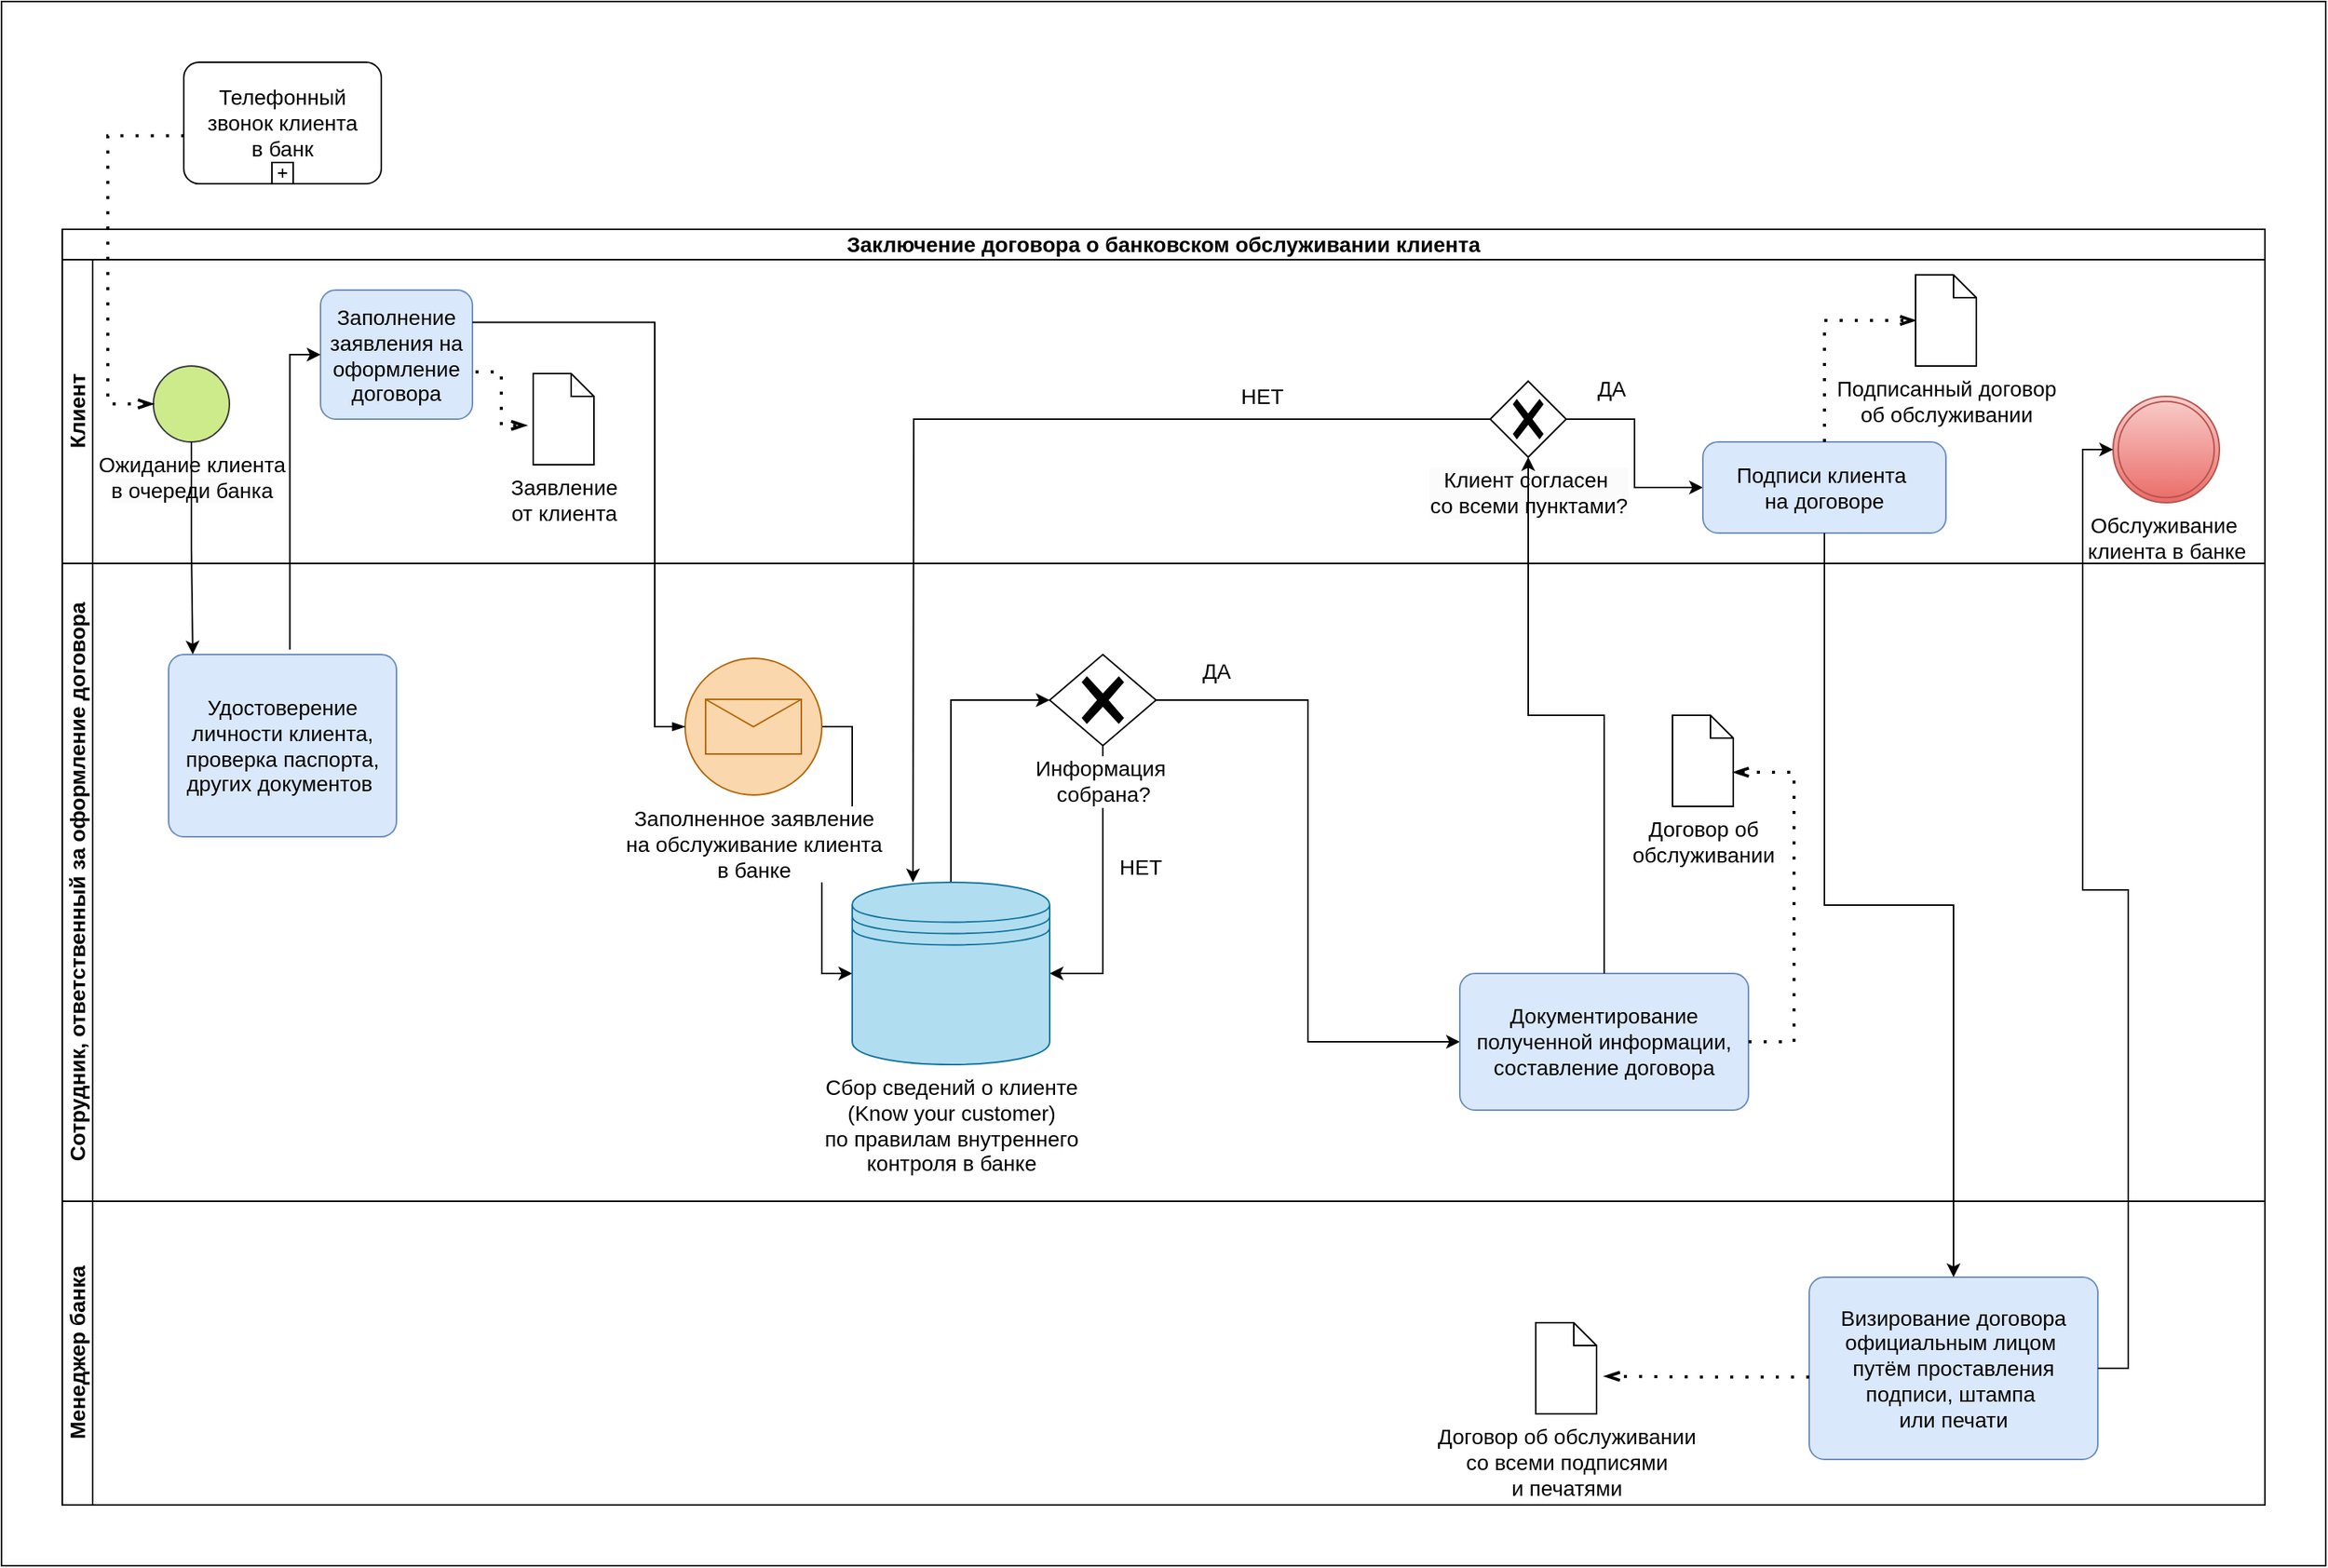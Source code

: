 <mxfile version="21.6.9" type="device">
  <diagram name="Page-1" id="c7488fd3-1785-93aa-aadb-54a6760d102a">
    <mxGraphModel dx="1517" dy="1682" grid="1" gridSize="10" guides="1" tooltips="1" connect="1" arrows="1" fold="1" page="1" pageScale="1" pageWidth="1100" pageHeight="850" background="none" math="0" shadow="0">
      <root>
        <mxCell id="0" />
        <mxCell id="1" parent="0" />
        <mxCell id="-aHL-CrUmG4RdDhHwu-r-42" value="" style="rounded=0;whiteSpace=wrap;html=1;" vertex="1" parent="1">
          <mxGeometry x="30" y="-130" width="1530" height="1030" as="geometry" />
        </mxCell>
        <mxCell id="vi3PPAJw6ju6oKvP_PNe-5" value="&lt;p style=&quot;line-height: 115%; font-size: 14px;&quot; align=&quot;center&quot; class=&quot;MsoNormal&quot;&gt;Заключение договора о банковском обслуживании клиента&lt;/p&gt;" style="swimlane;html=1;childLayout=stackLayout;resizeParent=1;resizeParentMax=0;horizontal=1;startSize=20;horizontalStack=0;whiteSpace=wrap;fontSize=14;" parent="1" vertex="1">
          <mxGeometry x="70" y="20" width="1450" height="640" as="geometry" />
        </mxCell>
        <mxCell id="GULpCpOQC7sV365nD3gS-1" value="Клиент" style="swimlane;html=1;startSize=20;horizontal=0;fontSize=14;" parent="vi3PPAJw6ju6oKvP_PNe-5" vertex="1">
          <mxGeometry y="20" width="1450" height="200" as="geometry" />
        </mxCell>
        <mxCell id="vi3PPAJw6ju6oKvP_PNe-15" value="&lt;p style=&quot;margin-top: 0pt; margin-bottom: 0pt; margin-left: 0in; direction: ltr; unicode-bidi: embed; word-break: normal; font-size: 14px;&quot;&gt;Ожидание клиента&lt;br style=&quot;border-color: var(--border-color); background-color: rgb(251, 251, 251); font-size: 14px;&quot;&gt;&lt;span style=&quot;background-color: rgb(251, 251, 251); font-size: 14px;&quot;&gt;в очереди банка&lt;/span&gt;&lt;br style=&quot;font-size: 14px;&quot;&gt;&lt;/p&gt;" style="points=[[0.145,0.145,0],[0.5,0,0],[0.855,0.145,0],[1,0.5,0],[0.855,0.855,0],[0.5,1,0],[0.145,0.855,0],[0,0.5,0]];shape=mxgraph.bpmn.event;html=1;verticalLabelPosition=bottom;labelBackgroundColor=#ffffff;verticalAlign=top;align=center;perimeter=ellipsePerimeter;outlineConnect=0;aspect=fixed;outline=standard;symbol=general;fillColor=#cdeb8b;strokeColor=#36393d;fontSize=14;" parent="GULpCpOQC7sV365nD3gS-1" vertex="1">
          <mxGeometry x="60" y="70" width="50" height="50" as="geometry" />
        </mxCell>
        <mxCell id="GULpCpOQC7sV365nD3gS-11" value="&lt;p style=&quot;margin-top: 0pt; margin-bottom: 0pt; margin-left: 0in; direction: ltr; unicode-bidi: embed; word-break: normal; font-size: 14px;&quot;&gt;Заполнение заявления на оформление договора&lt;/p&gt;" style="points=[[0.25,0,0],[0.5,0,0],[0.75,0,0],[1,0.25,0],[1,0.5,0],[1,0.75,0],[0.75,1,0],[0.5,1,0],[0.25,1,0],[0,0.75,0],[0,0.5,0],[0,0.25,0]];shape=mxgraph.bpmn.task;whiteSpace=wrap;rectStyle=rounded;size=10;html=1;container=1;expand=0;collapsible=0;taskMarker=abstract;fillColor=#dae8fc;strokeColor=#6c8ebf;fontSize=14;" parent="GULpCpOQC7sV365nD3gS-1" vertex="1">
          <mxGeometry x="170" y="20" width="100" height="85" as="geometry" />
        </mxCell>
        <mxCell id="vi3PPAJw6ju6oKvP_PNe-3" value="Заявление &lt;br style=&quot;font-size: 14px;&quot;&gt;от клиента" style="shape=mxgraph.bpmn.data;labelPosition=center;verticalLabelPosition=bottom;align=center;verticalAlign=top;size=15;html=1;fontSize=14;" parent="GULpCpOQC7sV365nD3gS-1" vertex="1">
          <mxGeometry x="310" y="75" width="40" height="60" as="geometry" />
        </mxCell>
        <mxCell id="so8Iw1uQF-JVvtIgEk_v-6" value="" style="edgeStyle=elbowEdgeStyle;fontSize=14;html=1;endFill=0;startFill=0;endSize=6;startSize=6;dashed=1;dashPattern=1 4;endArrow=openThin;startArrow=none;rounded=0;entryX=-0.107;entryY=0.568;entryDx=0;entryDy=0;entryPerimeter=0;exitX=1.02;exitY=0.634;exitDx=0;exitDy=0;exitPerimeter=0;strokeWidth=2;" parent="GULpCpOQC7sV365nD3gS-1" source="GULpCpOQC7sV365nD3gS-11" target="vi3PPAJw6ju6oKvP_PNe-3" edge="1">
          <mxGeometry width="160" relative="1" as="geometry">
            <mxPoint x="170" y="140" as="sourcePoint" />
            <mxPoint x="270" y="130" as="targetPoint" />
          </mxGeometry>
        </mxCell>
        <mxCell id="-aHL-CrUmG4RdDhHwu-r-18" style="edgeStyle=orthogonalEdgeStyle;rounded=0;orthogonalLoop=1;jettySize=auto;html=1;exitX=1;exitY=0.5;exitDx=0;exitDy=0;exitPerimeter=0;entryX=0;entryY=0.5;entryDx=0;entryDy=0;entryPerimeter=0;fontSize=14;" edge="1" parent="GULpCpOQC7sV365nD3gS-1" source="so8Iw1uQF-JVvtIgEk_v-16" target="-aHL-CrUmG4RdDhHwu-r-17">
          <mxGeometry relative="1" as="geometry" />
        </mxCell>
        <mxCell id="so8Iw1uQF-JVvtIgEk_v-16" value="&lt;p style=&quot;border-color: var(--border-color); background-color: rgb(251, 251, 251); margin-top: 0pt; margin-bottom: 0pt; margin-left: 0in; direction: ltr; unicode-bidi: embed; word-break: normal; font-size: 14px;&quot;&gt;Клиент согласен&amp;nbsp;&lt;/p&gt;&lt;p style=&quot;border-color: var(--border-color); background-color: rgb(251, 251, 251); margin-top: 0pt; margin-bottom: 0pt; margin-left: 0in; direction: ltr; unicode-bidi: embed; word-break: normal; font-size: 14px;&quot;&gt;со всеми пунктами?&lt;/p&gt;" style="points=[[0.25,0.25,0],[0.5,0,0],[0.75,0.25,0],[1,0.5,0],[0.75,0.75,0],[0.5,1,0],[0.25,0.75,0],[0,0.5,0]];shape=mxgraph.bpmn.gateway2;html=1;verticalLabelPosition=bottom;labelBackgroundColor=#ffffff;verticalAlign=top;align=center;perimeter=rhombusPerimeter;outlineConnect=0;outline=none;symbol=none;gwType=exclusive;fontSize=14;" parent="GULpCpOQC7sV365nD3gS-1" vertex="1">
          <mxGeometry x="940" y="80" width="50" height="50" as="geometry" />
        </mxCell>
        <mxCell id="-aHL-CrUmG4RdDhHwu-r-11" value="НЕТ" style="text;html=1;strokeColor=none;fillColor=none;align=center;verticalAlign=middle;whiteSpace=wrap;rounded=0;fontSize=14;" vertex="1" parent="GULpCpOQC7sV365nD3gS-1">
          <mxGeometry x="760" y="75" width="60" height="30" as="geometry" />
        </mxCell>
        <mxCell id="-aHL-CrUmG4RdDhHwu-r-17" value="&lt;p style=&quot;margin-top: 0pt; margin-bottom: 0pt; margin-left: 0in; direction: ltr; unicode-bidi: embed; word-break: normal; font-size: 14px;&quot;&gt;Подписи клиента&amp;nbsp;&lt;/p&gt;&lt;p style=&quot;margin-top: 0pt; margin-bottom: 0pt; margin-left: 0in; direction: ltr; unicode-bidi: embed; word-break: normal; font-size: 14px;&quot;&gt;на договоре&lt;/p&gt;" style="points=[[0.25,0,0],[0.5,0,0],[0.75,0,0],[1,0.25,0],[1,0.5,0],[1,0.75,0],[0.75,1,0],[0.5,1,0],[0.25,1,0],[0,0.75,0],[0,0.5,0],[0,0.25,0]];shape=mxgraph.bpmn.task;whiteSpace=wrap;rectStyle=rounded;size=10;html=1;container=1;expand=0;collapsible=0;taskMarker=abstract;fillColor=#dae8fc;strokeColor=#6c8ebf;fontSize=14;" vertex="1" parent="GULpCpOQC7sV365nD3gS-1">
          <mxGeometry x="1080" y="120" width="160" height="60" as="geometry" />
        </mxCell>
        <mxCell id="-aHL-CrUmG4RdDhHwu-r-19" value="ДА" style="text;html=1;strokeColor=none;fillColor=none;align=center;verticalAlign=middle;whiteSpace=wrap;rounded=0;fontSize=14;" vertex="1" parent="GULpCpOQC7sV365nD3gS-1">
          <mxGeometry x="990" y="70" width="60" height="30" as="geometry" />
        </mxCell>
        <mxCell id="-aHL-CrUmG4RdDhHwu-r-23" value="" style="edgeStyle=elbowEdgeStyle;fontSize=14;html=1;endFill=0;startFill=0;endSize=6;startSize=6;dashed=1;dashPattern=1 4;endArrow=openThin;startArrow=none;rounded=0;entryX=0;entryY=0.5;entryDx=0;entryDy=0;entryPerimeter=0;exitX=0.5;exitY=0;exitDx=0;exitDy=0;exitPerimeter=0;strokeWidth=2;" edge="1" parent="GULpCpOQC7sV365nD3gS-1" source="-aHL-CrUmG4RdDhHwu-r-17" target="-aHL-CrUmG4RdDhHwu-r-27">
          <mxGeometry width="160" relative="1" as="geometry">
            <mxPoint x="1274" y="161" as="sourcePoint" />
            <mxPoint x="1320" y="80" as="targetPoint" />
            <Array as="points">
              <mxPoint x="1160" y="70" />
            </Array>
          </mxGeometry>
        </mxCell>
        <mxCell id="-aHL-CrUmG4RdDhHwu-r-27" value="Подписанный договор &lt;br style=&quot;font-size: 14px;&quot;&gt;об обслуживании" style="shape=mxgraph.bpmn.data;labelPosition=center;verticalLabelPosition=bottom;align=center;verticalAlign=top;size=15;html=1;fontSize=14;" vertex="1" parent="GULpCpOQC7sV365nD3gS-1">
          <mxGeometry x="1220" y="10" width="40" height="60" as="geometry" />
        </mxCell>
        <mxCell id="vi3PPAJw6ju6oKvP_PNe-17" value="&lt;p style=&quot;margin-top: 0pt; margin-bottom: 0pt; margin-left: 0in; direction: ltr; unicode-bidi: embed; word-break: normal; font-size: 14px;&quot;&gt;Обслуживание&amp;nbsp;&lt;/p&gt;&lt;p style=&quot;margin-top: 0pt; margin-bottom: 0pt; margin-left: 0in; direction: ltr; unicode-bidi: embed; word-break: normal; font-size: 14px;&quot;&gt;клиента в банке&lt;br style=&quot;font-size: 14px;&quot;&gt;&lt;/p&gt;" style="points=[[0.145,0.145,0],[0.5,0,0],[0.855,0.145,0],[1,0.5,0],[0.855,0.855,0],[0.5,1,0],[0.145,0.855,0],[0,0.5,0]];shape=mxgraph.bpmn.event;html=1;verticalLabelPosition=bottom;labelBackgroundColor=#ffffff;verticalAlign=top;align=center;perimeter=ellipsePerimeter;outlineConnect=0;aspect=fixed;outline=throwing;symbol=general;fillColor=#f8cecc;strokeColor=#b85450;gradientColor=#ea6b66;fontSize=14;" parent="GULpCpOQC7sV365nD3gS-1" vertex="1">
          <mxGeometry x="1350" y="90" width="70" height="70" as="geometry" />
        </mxCell>
        <mxCell id="vi3PPAJw6ju6oKvP_PNe-6" value="Сотрудник, ответственный за оформление договора" style="swimlane;html=1;startSize=20;horizontal=0;fontSize=14;" parent="vi3PPAJw6ju6oKvP_PNe-5" vertex="1">
          <mxGeometry y="220" width="1450" height="420" as="geometry" />
        </mxCell>
        <mxCell id="so8Iw1uQF-JVvtIgEk_v-9" style="edgeStyle=orthogonalEdgeStyle;rounded=0;orthogonalLoop=1;jettySize=auto;html=1;entryX=0;entryY=0.5;entryDx=0;entryDy=0;fontSize=14;" parent="vi3PPAJw6ju6oKvP_PNe-6" source="vi3PPAJw6ju6oKvP_PNe-16" target="vi3PPAJw6ju6oKvP_PNe-4" edge="1">
          <mxGeometry relative="1" as="geometry">
            <mxPoint x="470" y="260" as="targetPoint" />
          </mxGeometry>
        </mxCell>
        <mxCell id="vi3PPAJw6ju6oKvP_PNe-16" value="Заполненное заявление &lt;br style=&quot;font-size: 14px;&quot;&gt;на обслуживание клиента &lt;br style=&quot;font-size: 14px;&quot;&gt;в банке" style="points=[[0.145,0.145,0],[0.5,0,0],[0.855,0.145,0],[1,0.5,0],[0.855,0.855,0],[0.5,1,0],[0.145,0.855,0],[0,0.5,0]];shape=mxgraph.bpmn.event;html=1;verticalLabelPosition=bottom;labelBackgroundColor=#ffffff;verticalAlign=top;align=center;perimeter=ellipsePerimeter;outlineConnect=0;aspect=fixed;outline=standard;symbol=message;fillColor=#fad7ac;strokeColor=#b46504;fontSize=14;" parent="vi3PPAJw6ju6oKvP_PNe-6" vertex="1">
          <mxGeometry x="410" y="62.5" width="90" height="90" as="geometry" />
        </mxCell>
        <mxCell id="so8Iw1uQF-JVvtIgEk_v-5" value="&lt;p style=&quot;margin-top: 0pt; margin-bottom: 0pt; margin-left: 0in; direction: ltr; unicode-bidi: embed; word-break: normal; font-size: 14px;&quot;&gt;Удостоверение&lt;br style=&quot;font-size: 14px;&quot;&gt;личности клиента, проверка паспорта, других документов&amp;nbsp;&lt;/p&gt;" style="points=[[0.25,0,0],[0.5,0,0],[0.75,0,0],[1,0.25,0],[1,0.5,0],[1,0.75,0],[0.75,1,0],[0.5,1,0],[0.25,1,0],[0,0.75,0],[0,0.5,0],[0,0.25,0]];shape=mxgraph.bpmn.task;whiteSpace=wrap;rectStyle=rounded;size=10;html=1;container=1;expand=0;collapsible=0;taskMarker=abstract;fillColor=#dae8fc;strokeColor=#6c8ebf;fontSize=14;" parent="vi3PPAJw6ju6oKvP_PNe-6" vertex="1">
          <mxGeometry x="70" y="60" width="150" height="120" as="geometry" />
        </mxCell>
        <mxCell id="-aHL-CrUmG4RdDhHwu-r-12" style="edgeStyle=orthogonalEdgeStyle;rounded=0;orthogonalLoop=1;jettySize=auto;html=1;entryX=1;entryY=0.5;entryDx=0;entryDy=0;exitX=0.5;exitY=1;exitDx=0;exitDy=0;exitPerimeter=0;fontSize=14;" edge="1" parent="vi3PPAJw6ju6oKvP_PNe-6" source="so8Iw1uQF-JVvtIgEk_v-10" target="vi3PPAJw6ju6oKvP_PNe-4">
          <mxGeometry relative="1" as="geometry">
            <mxPoint x="585" y="290" as="targetPoint" />
            <Array as="points">
              <mxPoint x="685" y="270" />
            </Array>
          </mxGeometry>
        </mxCell>
        <mxCell id="so8Iw1uQF-JVvtIgEk_v-10" value="&lt;p style=&quot;margin-top: 0pt; margin-bottom: 0pt; margin-left: 0in; direction: ltr; unicode-bidi: embed; word-break: normal; font-size: 14px;&quot;&gt;Информация&amp;nbsp;&lt;/p&gt;&lt;p style=&quot;margin-top: 0pt; margin-bottom: 0pt; margin-left: 0in; direction: ltr; unicode-bidi: embed; word-break: normal; font-size: 14px;&quot;&gt;собрана?&lt;/p&gt;" style="points=[[0.25,0.25,0],[0.5,0,0],[0.75,0.25,0],[1,0.5,0],[0.75,0.75,0],[0.5,1,0],[0.25,0.75,0],[0,0.5,0]];shape=mxgraph.bpmn.gateway2;html=1;verticalLabelPosition=bottom;labelBackgroundColor=#ffffff;verticalAlign=top;align=center;perimeter=rhombusPerimeter;outlineConnect=0;outline=none;symbol=none;gwType=exclusive;fontSize=14;" parent="vi3PPAJw6ju6oKvP_PNe-6" vertex="1">
          <mxGeometry x="650" y="60" width="70" height="60" as="geometry" />
        </mxCell>
        <mxCell id="so8Iw1uQF-JVvtIgEk_v-13" value="НЕТ" style="text;html=1;strokeColor=none;fillColor=none;align=center;verticalAlign=middle;whiteSpace=wrap;rounded=0;fontSize=14;" parent="vi3PPAJw6ju6oKvP_PNe-6" vertex="1">
          <mxGeometry x="680" y="185" width="60" height="30" as="geometry" />
        </mxCell>
        <mxCell id="so8Iw1uQF-JVvtIgEk_v-15" style="edgeStyle=orthogonalEdgeStyle;rounded=0;orthogonalLoop=1;jettySize=auto;html=1;entryX=0;entryY=0.5;entryDx=0;entryDy=0;entryPerimeter=0;fontSize=14;" parent="vi3PPAJw6ju6oKvP_PNe-6" source="so8Iw1uQF-JVvtIgEk_v-10" target="-aHL-CrUmG4RdDhHwu-r-4" edge="1">
          <mxGeometry relative="1" as="geometry">
            <mxPoint x="790" y="75" as="targetPoint" />
          </mxGeometry>
        </mxCell>
        <mxCell id="-aHL-CrUmG4RdDhHwu-r-2" value="ДА" style="text;html=1;strokeColor=none;fillColor=none;align=center;verticalAlign=middle;whiteSpace=wrap;rounded=0;fontSize=14;" vertex="1" parent="vi3PPAJw6ju6oKvP_PNe-6">
          <mxGeometry x="740" y="62.5" width="40" height="17.5" as="geometry" />
        </mxCell>
        <mxCell id="-aHL-CrUmG4RdDhHwu-r-4" value="&lt;p style=&quot;margin-top: 0pt; margin-bottom: 0pt; margin-left: 0in; direction: ltr; unicode-bidi: embed; word-break: normal; font-size: 14px;&quot;&gt;Документирование полученной информации, составление договора&lt;/p&gt;" style="points=[[0.25,0,0],[0.5,0,0],[0.75,0,0],[1,0.25,0],[1,0.5,0],[1,0.75,0],[0.75,1,0],[0.5,1,0],[0.25,1,0],[0,0.75,0],[0,0.5,0],[0,0.25,0]];shape=mxgraph.bpmn.task;whiteSpace=wrap;rectStyle=rounded;size=10;html=1;container=1;expand=0;collapsible=0;taskMarker=abstract;fillColor=#dae8fc;strokeColor=#6c8ebf;fontSize=14;" vertex="1" parent="vi3PPAJw6ju6oKvP_PNe-6">
          <mxGeometry x="920" y="270" width="190" height="90" as="geometry" />
        </mxCell>
        <mxCell id="-aHL-CrUmG4RdDhHwu-r-40" style="edgeStyle=orthogonalEdgeStyle;rounded=0;orthogonalLoop=1;jettySize=auto;html=1;entryX=0;entryY=0.5;entryDx=0;entryDy=0;entryPerimeter=0;fontSize=14;" edge="1" parent="vi3PPAJw6ju6oKvP_PNe-6" source="vi3PPAJw6ju6oKvP_PNe-4" target="so8Iw1uQF-JVvtIgEk_v-10">
          <mxGeometry relative="1" as="geometry">
            <mxPoint x="585" y="80.0" as="targetPoint" />
          </mxGeometry>
        </mxCell>
        <mxCell id="vi3PPAJw6ju6oKvP_PNe-4" value="Сбор сведений о клиенте &lt;br style=&quot;font-size: 14px;&quot;&gt;(Know your customer) &lt;br style=&quot;font-size: 14px;&quot;&gt;по правилам внутреннего &lt;br style=&quot;font-size: 14px;&quot;&gt;контроля в банке" style="shape=datastore;html=1;labelPosition=center;verticalLabelPosition=bottom;align=center;verticalAlign=top;fillColor=#b1ddf0;strokeColor=#10739e;fontSize=14;" parent="vi3PPAJw6ju6oKvP_PNe-6" vertex="1">
          <mxGeometry x="520" y="210" width="130" height="120" as="geometry" />
        </mxCell>
        <mxCell id="-aHL-CrUmG4RdDhHwu-r-14" value="Договор об &lt;br style=&quot;font-size: 14px;&quot;&gt;обслуживании" style="shape=mxgraph.bpmn.data;labelPosition=center;verticalLabelPosition=bottom;align=center;verticalAlign=top;size=15;html=1;fontSize=14;" vertex="1" parent="vi3PPAJw6ju6oKvP_PNe-6">
          <mxGeometry x="1060" y="100" width="40" height="60" as="geometry" />
        </mxCell>
        <mxCell id="-aHL-CrUmG4RdDhHwu-r-10" style="edgeStyle=orthogonalEdgeStyle;rounded=0;orthogonalLoop=1;jettySize=auto;html=1;entryX=0.5;entryY=0;entryDx=0;entryDy=0;exitX=0;exitY=0.5;exitDx=0;exitDy=0;exitPerimeter=0;fontSize=14;" edge="1" parent="vi3PPAJw6ju6oKvP_PNe-6" source="so8Iw1uQF-JVvtIgEk_v-16">
          <mxGeometry relative="1" as="geometry">
            <mxPoint x="915.034" y="-94.966" as="sourcePoint" />
            <mxPoint x="560" y="210.0" as="targetPoint" />
          </mxGeometry>
        </mxCell>
        <mxCell id="-aHL-CrUmG4RdDhHwu-r-41" value="" style="edgeStyle=elbowEdgeStyle;fontSize=14;html=1;endFill=0;startFill=0;endSize=6;startSize=6;dashed=1;dashPattern=1 4;endArrow=openThin;startArrow=none;rounded=0;entryX=0;entryY=0;entryDx=40;entryDy=37.5;entryPerimeter=0;exitX=1;exitY=0.5;exitDx=0;exitDy=0;exitPerimeter=0;strokeWidth=2;" edge="1" parent="vi3PPAJw6ju6oKvP_PNe-6" source="-aHL-CrUmG4RdDhHwu-r-4" target="-aHL-CrUmG4RdDhHwu-r-14">
          <mxGeometry width="160" relative="1" as="geometry">
            <mxPoint x="1120" y="280" as="sourcePoint" />
            <mxPoint x="1180" y="200" as="targetPoint" />
            <Array as="points">
              <mxPoint x="1140" y="220" />
            </Array>
          </mxGeometry>
        </mxCell>
        <mxCell id="vi3PPAJw6ju6oKvP_PNe-10" value="" style="edgeStyle=elbowEdgeStyle;fontSize=14;html=1;endArrow=blockThin;endFill=1;rounded=0;entryX=0;entryY=0.5;entryDx=0;entryDy=0;entryPerimeter=0;exitX=1;exitY=0.25;exitDx=0;exitDy=0;exitPerimeter=0;" parent="vi3PPAJw6ju6oKvP_PNe-5" source="GULpCpOQC7sV365nD3gS-11" target="vi3PPAJw6ju6oKvP_PNe-16" edge="1">
          <mxGeometry width="160" relative="1" as="geometry">
            <mxPoint x="280" y="69.5" as="sourcePoint" />
            <mxPoint x="450" y="295" as="targetPoint" />
            <Array as="points">
              <mxPoint x="390" y="180" />
            </Array>
          </mxGeometry>
        </mxCell>
        <mxCell id="so8Iw1uQF-JVvtIgEk_v-7" style="edgeStyle=orthogonalEdgeStyle;rounded=0;orthogonalLoop=1;jettySize=auto;html=1;entryX=0.106;entryY=-0.001;entryDx=0;entryDy=0;entryPerimeter=0;fontSize=14;" parent="vi3PPAJw6ju6oKvP_PNe-5" source="vi3PPAJw6ju6oKvP_PNe-15" target="so8Iw1uQF-JVvtIgEk_v-5" edge="1">
          <mxGeometry relative="1" as="geometry" />
        </mxCell>
        <mxCell id="GULpCpOQC7sV365nD3gS-20" style="edgeStyle=orthogonalEdgeStyle;rounded=0;orthogonalLoop=1;jettySize=auto;html=1;exitX=0.532;exitY=-0.027;exitDx=0;exitDy=0;exitPerimeter=0;entryX=0;entryY=0.5;entryDx=0;entryDy=0;entryPerimeter=0;fontSize=14;" parent="vi3PPAJw6ju6oKvP_PNe-5" source="so8Iw1uQF-JVvtIgEk_v-5" target="GULpCpOQC7sV365nD3gS-11" edge="1">
          <mxGeometry relative="1" as="geometry" />
        </mxCell>
        <mxCell id="-aHL-CrUmG4RdDhHwu-r-7" style="edgeStyle=orthogonalEdgeStyle;rounded=0;orthogonalLoop=1;jettySize=auto;html=1;fontSize=14;" edge="1" parent="vi3PPAJw6ju6oKvP_PNe-5" source="-aHL-CrUmG4RdDhHwu-r-4" target="so8Iw1uQF-JVvtIgEk_v-16">
          <mxGeometry relative="1" as="geometry" />
        </mxCell>
        <mxCell id="vi3PPAJw6ju6oKvP_PNe-7" value="Менеджер банка" style="swimlane;html=1;startSize=20;horizontal=0;fontSize=14;" parent="1" vertex="1">
          <mxGeometry x="70" y="660" width="1450" height="200" as="geometry" />
        </mxCell>
        <mxCell id="-aHL-CrUmG4RdDhHwu-r-24" value="&lt;p style=&quot;margin-top: 0pt; margin-bottom: 0pt; margin-left: 0in; direction: ltr; unicode-bidi: embed; word-break: normal; font-size: 14px;&quot;&gt;&lt;font style=&quot;font-size: 14px;&quot;&gt;Визирование договора официальным лицом&amp;nbsp;&lt;/font&gt;&lt;/p&gt;&lt;p style=&quot;margin-top: 0pt; margin-bottom: 0pt; margin-left: 0in; direction: ltr; unicode-bidi: embed; word-break: normal; font-size: 14px;&quot;&gt;&lt;font style=&quot;font-size: 14px;&quot;&gt;путём проставления подписи, штампа&amp;nbsp;&lt;/font&gt;&lt;/p&gt;&lt;p style=&quot;margin-top: 0pt; margin-bottom: 0pt; margin-left: 0in; direction: ltr; unicode-bidi: embed; word-break: normal; font-size: 14px;&quot;&gt;&lt;font style=&quot;font-size: 14px;&quot;&gt;или печати&lt;/font&gt;&lt;/p&gt;" style="points=[[0.25,0,0],[0.5,0,0],[0.75,0,0],[1,0.25,0],[1,0.5,0],[1,0.75,0],[0.75,1,0],[0.5,1,0],[0.25,1,0],[0,0.75,0],[0,0.5,0],[0,0.25,0]];shape=mxgraph.bpmn.task;whiteSpace=wrap;rectStyle=rounded;size=10;html=1;container=1;expand=0;collapsible=0;taskMarker=abstract;fillColor=#dae8fc;strokeColor=#6c8ebf;fontSize=14;" vertex="1" parent="vi3PPAJw6ju6oKvP_PNe-7">
          <mxGeometry x="1150" y="50" width="190" height="120" as="geometry" />
        </mxCell>
        <mxCell id="-aHL-CrUmG4RdDhHwu-r-20" value="Договор об обслуживании &lt;br style=&quot;font-size: 14px;&quot;&gt;со всеми подписями &lt;br style=&quot;font-size: 14px;&quot;&gt;и печатями" style="shape=mxgraph.bpmn.data;labelPosition=center;verticalLabelPosition=bottom;align=center;verticalAlign=top;size=15;html=1;fontSize=14;" vertex="1" parent="vi3PPAJw6ju6oKvP_PNe-7">
          <mxGeometry x="970" y="80" width="40" height="60" as="geometry" />
        </mxCell>
        <mxCell id="-aHL-CrUmG4RdDhHwu-r-29" value="" style="edgeStyle=elbowEdgeStyle;fontSize=14;html=1;endFill=0;startFill=0;endSize=6;startSize=6;dashed=1;dashPattern=1 4;endArrow=openThin;startArrow=none;rounded=0;entryX=1.129;entryY=0.587;entryDx=0;entryDy=0;entryPerimeter=0;exitX=0;exitY=0.548;exitDx=0;exitDy=0;exitPerimeter=0;strokeWidth=2;" edge="1" parent="vi3PPAJw6ju6oKvP_PNe-7" source="-aHL-CrUmG4RdDhHwu-r-24" target="-aHL-CrUmG4RdDhHwu-r-20">
          <mxGeometry width="160" relative="1" as="geometry">
            <mxPoint x="1080" y="123" as="sourcePoint" />
            <mxPoint x="1126" y="77" as="targetPoint" />
          </mxGeometry>
        </mxCell>
        <mxCell id="vi3PPAJw6ju6oKvP_PNe-14" value="Телефонный звонок клиента &lt;br&gt;в банк" style="points=[[0.25,0,0],[0.5,0,0],[0.75,0,0],[1,0.25,0],[1,0.5,0],[1,0.75,0],[0.75,1,0],[0.5,1,0],[0.25,1,0],[0,0.75,0],[0,0.5,0],[0,0.25,0]];shape=mxgraph.bpmn.task;whiteSpace=wrap;rectStyle=rounded;size=10;html=1;container=1;expand=0;collapsible=0;taskMarker=abstract;isLoopSub=1;fontSize=14;" parent="1" vertex="1">
          <mxGeometry x="150" y="-90" width="130" height="80" as="geometry" />
        </mxCell>
        <mxCell id="so8Iw1uQF-JVvtIgEk_v-1" value="" style="edgeStyle=elbowEdgeStyle;fontSize=14;html=1;endFill=0;startFill=0;endSize=6;startSize=6;dashed=1;dashPattern=1 4;endArrow=openThin;startArrow=none;rounded=0;exitX=0.002;exitY=0.605;exitDx=0;exitDy=0;exitPerimeter=0;strokeWidth=2;" parent="1" source="vi3PPAJw6ju6oKvP_PNe-14" target="vi3PPAJw6ju6oKvP_PNe-15" edge="1">
          <mxGeometry width="160" relative="1" as="geometry">
            <mxPoint x="80" y="-10" as="sourcePoint" />
            <mxPoint x="240" y="-10" as="targetPoint" />
            <Array as="points">
              <mxPoint x="100" y="30" />
            </Array>
          </mxGeometry>
        </mxCell>
        <mxCell id="-aHL-CrUmG4RdDhHwu-r-26" style="edgeStyle=orthogonalEdgeStyle;rounded=0;orthogonalLoop=1;jettySize=auto;html=1;fontSize=14;" edge="1" parent="1" source="-aHL-CrUmG4RdDhHwu-r-17" target="-aHL-CrUmG4RdDhHwu-r-24">
          <mxGeometry relative="1" as="geometry" />
        </mxCell>
        <mxCell id="-aHL-CrUmG4RdDhHwu-r-34" style="edgeStyle=orthogonalEdgeStyle;rounded=0;orthogonalLoop=1;jettySize=auto;html=1;entryX=0;entryY=0.5;entryDx=0;entryDy=0;entryPerimeter=0;fontSize=14;" edge="1" parent="1" source="-aHL-CrUmG4RdDhHwu-r-24" target="vi3PPAJw6ju6oKvP_PNe-17">
          <mxGeometry relative="1" as="geometry" />
        </mxCell>
      </root>
    </mxGraphModel>
  </diagram>
</mxfile>
